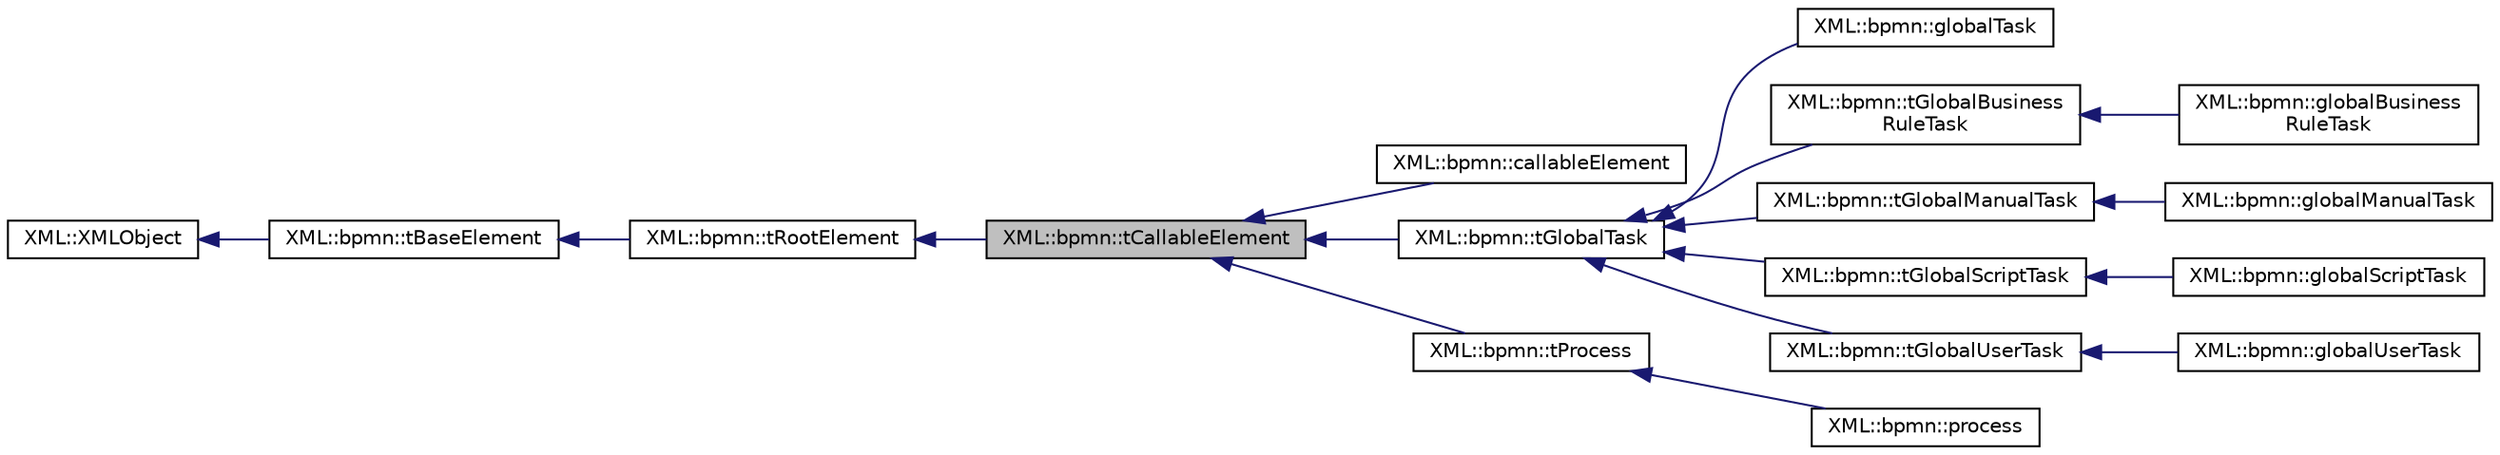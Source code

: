 digraph "XML::bpmn::tCallableElement"
{
 // LATEX_PDF_SIZE
  edge [fontname="Helvetica",fontsize="10",labelfontname="Helvetica",labelfontsize="10"];
  node [fontname="Helvetica",fontsize="10",shape=record];
  rankdir="LR";
  Node1 [label="XML::bpmn::tCallableElement",height=0.2,width=0.4,color="black", fillcolor="grey75", style="filled", fontcolor="black",tooltip=" "];
  Node2 -> Node1 [dir="back",color="midnightblue",fontsize="10",style="solid",fontname="Helvetica"];
  Node2 [label="XML::bpmn::tRootElement",height=0.2,width=0.4,color="black", fillcolor="white", style="filled",URL="$classXML_1_1bpmn_1_1tRootElement.html",tooltip=" "];
  Node3 -> Node2 [dir="back",color="midnightblue",fontsize="10",style="solid",fontname="Helvetica"];
  Node3 [label="XML::bpmn::tBaseElement",height=0.2,width=0.4,color="black", fillcolor="white", style="filled",URL="$classXML_1_1bpmn_1_1tBaseElement.html",tooltip=" "];
  Node4 -> Node3 [dir="back",color="midnightblue",fontsize="10",style="solid",fontname="Helvetica"];
  Node4 [label="XML::XMLObject",height=0.2,width=0.4,color="black", fillcolor="white", style="filled",URL="$classXML_1_1XMLObject.html",tooltip=" "];
  Node1 -> Node5 [dir="back",color="midnightblue",fontsize="10",style="solid",fontname="Helvetica"];
  Node5 [label="XML::bpmn::callableElement",height=0.2,width=0.4,color="black", fillcolor="white", style="filled",URL="$classXML_1_1bpmn_1_1callableElement.html",tooltip=" "];
  Node1 -> Node6 [dir="back",color="midnightblue",fontsize="10",style="solid",fontname="Helvetica"];
  Node6 [label="XML::bpmn::tGlobalTask",height=0.2,width=0.4,color="black", fillcolor="white", style="filled",URL="$classXML_1_1bpmn_1_1tGlobalTask.html",tooltip=" "];
  Node6 -> Node7 [dir="back",color="midnightblue",fontsize="10",style="solid",fontname="Helvetica"];
  Node7 [label="XML::bpmn::globalTask",height=0.2,width=0.4,color="black", fillcolor="white", style="filled",URL="$classXML_1_1bpmn_1_1globalTask.html",tooltip=" "];
  Node6 -> Node8 [dir="back",color="midnightblue",fontsize="10",style="solid",fontname="Helvetica"];
  Node8 [label="XML::bpmn::tGlobalBusiness\lRuleTask",height=0.2,width=0.4,color="black", fillcolor="white", style="filled",URL="$classXML_1_1bpmn_1_1tGlobalBusinessRuleTask.html",tooltip=" "];
  Node8 -> Node9 [dir="back",color="midnightblue",fontsize="10",style="solid",fontname="Helvetica"];
  Node9 [label="XML::bpmn::globalBusiness\lRuleTask",height=0.2,width=0.4,color="black", fillcolor="white", style="filled",URL="$classXML_1_1bpmn_1_1globalBusinessRuleTask.html",tooltip=" "];
  Node6 -> Node10 [dir="back",color="midnightblue",fontsize="10",style="solid",fontname="Helvetica"];
  Node10 [label="XML::bpmn::tGlobalManualTask",height=0.2,width=0.4,color="black", fillcolor="white", style="filled",URL="$classXML_1_1bpmn_1_1tGlobalManualTask.html",tooltip=" "];
  Node10 -> Node11 [dir="back",color="midnightblue",fontsize="10",style="solid",fontname="Helvetica"];
  Node11 [label="XML::bpmn::globalManualTask",height=0.2,width=0.4,color="black", fillcolor="white", style="filled",URL="$classXML_1_1bpmn_1_1globalManualTask.html",tooltip=" "];
  Node6 -> Node12 [dir="back",color="midnightblue",fontsize="10",style="solid",fontname="Helvetica"];
  Node12 [label="XML::bpmn::tGlobalScriptTask",height=0.2,width=0.4,color="black", fillcolor="white", style="filled",URL="$classXML_1_1bpmn_1_1tGlobalScriptTask.html",tooltip=" "];
  Node12 -> Node13 [dir="back",color="midnightblue",fontsize="10",style="solid",fontname="Helvetica"];
  Node13 [label="XML::bpmn::globalScriptTask",height=0.2,width=0.4,color="black", fillcolor="white", style="filled",URL="$classXML_1_1bpmn_1_1globalScriptTask.html",tooltip=" "];
  Node6 -> Node14 [dir="back",color="midnightblue",fontsize="10",style="solid",fontname="Helvetica"];
  Node14 [label="XML::bpmn::tGlobalUserTask",height=0.2,width=0.4,color="black", fillcolor="white", style="filled",URL="$classXML_1_1bpmn_1_1tGlobalUserTask.html",tooltip=" "];
  Node14 -> Node15 [dir="back",color="midnightblue",fontsize="10",style="solid",fontname="Helvetica"];
  Node15 [label="XML::bpmn::globalUserTask",height=0.2,width=0.4,color="black", fillcolor="white", style="filled",URL="$classXML_1_1bpmn_1_1globalUserTask.html",tooltip=" "];
  Node1 -> Node16 [dir="back",color="midnightblue",fontsize="10",style="solid",fontname="Helvetica"];
  Node16 [label="XML::bpmn::tProcess",height=0.2,width=0.4,color="black", fillcolor="white", style="filled",URL="$classXML_1_1bpmn_1_1tProcess.html",tooltip=" "];
  Node16 -> Node17 [dir="back",color="midnightblue",fontsize="10",style="solid",fontname="Helvetica"];
  Node17 [label="XML::bpmn::process",height=0.2,width=0.4,color="black", fillcolor="white", style="filled",URL="$classXML_1_1bpmn_1_1process.html",tooltip=" "];
}
